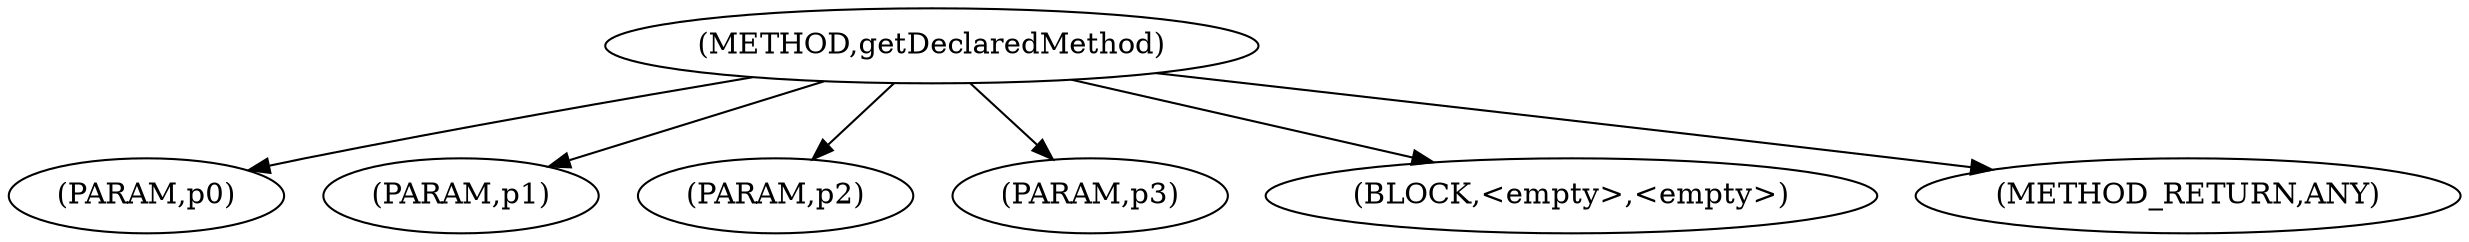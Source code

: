 digraph "getDeclaredMethod" {  
"1423" [label = <(METHOD,getDeclaredMethod)> ]
"1424" [label = <(PARAM,p0)> ]
"1425" [label = <(PARAM,p1)> ]
"1426" [label = <(PARAM,p2)> ]
"1427" [label = <(PARAM,p3)> ]
"1428" [label = <(BLOCK,&lt;empty&gt;,&lt;empty&gt;)> ]
"1429" [label = <(METHOD_RETURN,ANY)> ]
  "1423" -> "1424" 
  "1423" -> "1425" 
  "1423" -> "1428" 
  "1423" -> "1426" 
  "1423" -> "1429" 
  "1423" -> "1427" 
}
